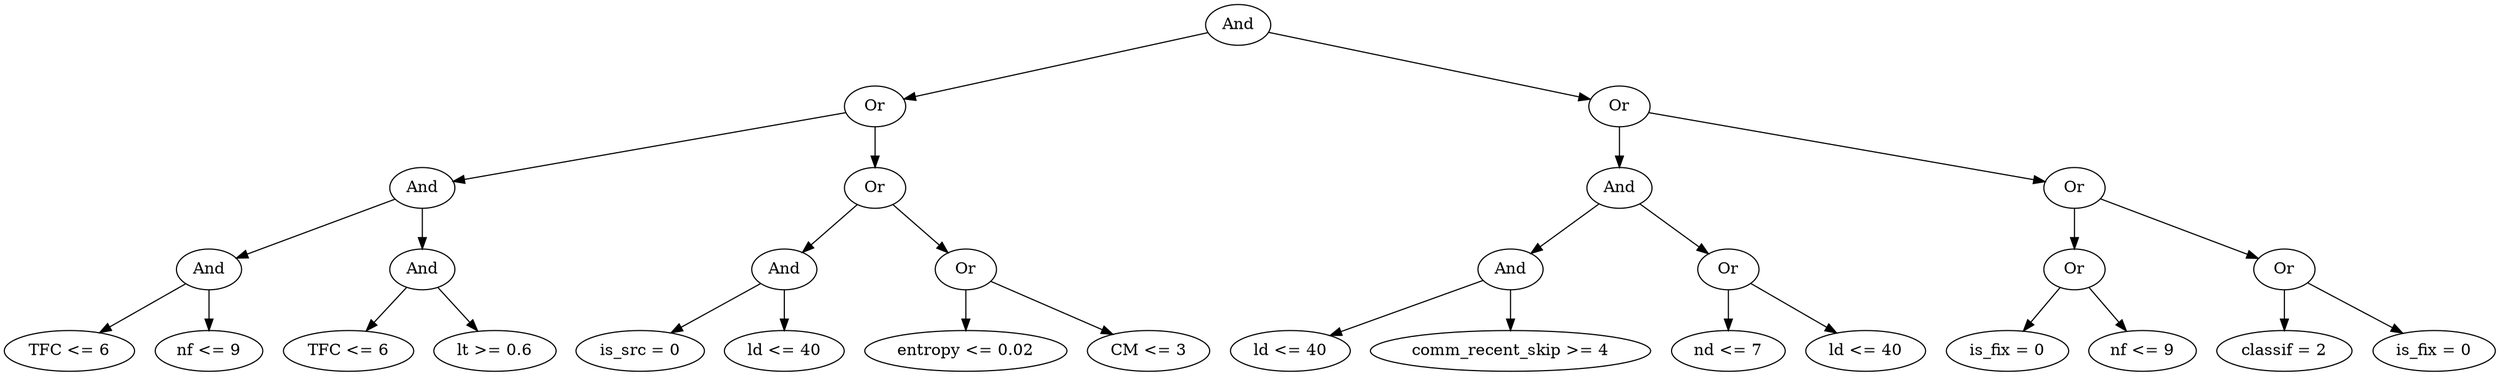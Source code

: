 digraph G {
	graph [bb="0,0,1837.6,324",
		dpi=78
	];
	node [label="\N"];
	1	 [height=0.5,
		label=And,
		pos="916.1,306",
		width=0.75];
	2	 [height=0.5,
		label=Or,
		pos="645.1,234",
		width=0.75];
	1 -> 2	 [pos="e,670.04,241.44 891.09,298.54 842.48,285.99 735.2,258.27 679.77,243.96"];
	3	 [height=0.5,
		label=Or,
		pos="1187.1,234",
		width=0.75];
	1 -> 3	 [pos="e,1162.1,241.44 941.11,298.54 989.71,285.99 1097,258.27 1152.4,243.96"];
	4	 [height=0.5,
		label=And,
		pos="310.1,162",
		width=0.75];
	2 -> 4	 [pos="e,335.51,168.31 619.64,227.68 560.39,215.3 413.12,184.53 345.3,170.36"];
	5	 [height=0.5,
		label=Or,
		pos="645.1,162",
		width=0.75];
	2 -> 5	 [pos="e,645.1,180.1 645.1,215.7 645.1,207.98 645.1,198.71 645.1,190.11"];
	8	 [height=0.5,
		label=And,
		pos="152.1,90",
		width=0.75];
	4 -> 8	 [pos="e,173.88,100.65 288.13,151.27 260.89,139.2 214.28,118.55 183.33,104.84"];
	9	 [height=0.5,
		label=And,
		pos="310.1,90",
		width=0.75];
	4 -> 9	 [pos="e,310.1,108.1 310.1,143.7 310.1,135.98 310.1,126.71 310.1,118.11"];
	16	 [height=0.5,
		label="TFC <= 6",
		pos="48.096,18",
		width=1.336];
	8 -> 16	 [pos="e,70.508,34.085 133.5,76.485 118.34,66.279 96.604,51.65 78.855,39.703"];
	17	 [height=0.5,
		label="nf <= 9",
		pos="152.1,18",
		width=1.0652];
	8 -> 17	 [pos="e,152.1,36.104 152.1,71.697 152.1,63.983 152.1,54.712 152.1,46.112"];
	18	 [height=0.5,
		label="TFC <= 6",
		pos="256.1,18",
		width=1.336];
	9 -> 18	 [pos="e,268.8,35.467 298.11,73.465 291.31,64.654 282.66,53.43 274.97,43.463"];
	19	 [height=0.5,
		label="lt >= 0.6",
		pos="364.1,18",
		width=1.1735];
	9 -> 19	 [pos="e,351.39,35.467 322.08,73.465 328.88,64.654 337.54,53.43 345.22,43.463"];
	10	 [height=0.5,
		label=And,
		pos="580.1,90",
		width=0.75];
	5 -> 10	 [pos="e,593.86,105.82 631.31,146.15 622.43,136.6 610.73,123.99 600.76,113.25"];
	11	 [height=0.5,
		label=Or,
		pos="710.1,90",
		width=0.75];
	5 -> 11	 [pos="e,696.33,105.82 658.88,146.15 667.76,136.6 679.46,123.99 689.44,113.25"];
	20	 [height=0.5,
		label="is_src = 0",
		pos="472.1,18",
		width=1.3179];
	10 -> 20	 [pos="e,495.2,33.974 561.28,76.807 545.42,66.527 522.39,51.598 503.7,39.486"];
	21	 [height=0.5,
		label="ld <= 40",
		pos="580.1,18",
		width=1.1735];
	10 -> 21	 [pos="e,580.1,36.104 580.1,71.697 580.1,63.983 580.1,54.712 580.1,46.112"];
	22	 [height=0.5,
		label="entropy <= 0.02",
		pos="710.1,18",
		width=1.9318];
	11 -> 22	 [pos="e,710.1,36.104 710.1,71.697 710.1,63.983 710.1,54.712 710.1,46.112"];
	23	 [height=0.5,
		label="CM <= 3",
		pos="842.1,18",
		width=1.2457];
	11 -> 23	 [pos="e,816.17,32.746 730.72,78.063 751.17,67.22 782.87,50.406 807.24,37.486"];
	6	 [height=0.5,
		label=And,
		pos="1187.1,162",
		width=0.75];
	3 -> 6	 [pos="e,1187.1,180.1 1187.1,215.7 1187.1,207.98 1187.1,198.71 1187.1,190.11"];
	7	 [height=0.5,
		label=Or,
		pos="1525.1,162",
		width=0.75];
	3 -> 7	 [pos="e,1499.4,168.32 1212.5,227.74 1272.1,215.4 1420.9,184.57 1489.5,170.37"];
	12	 [height=0.5,
		label=And,
		pos="1108.1,90",
		width=0.75];
	6 -> 12	 [pos="e,1123.7,104.8 1171.5,147.17 1160,137.01 1144.2,123.03 1131.3,111.56"];
	13	 [height=0.5,
		label=Or,
		pos="1267.1,90",
		width=0.75];
	6 -> 13	 [pos="e,1251.3,104.8 1202.9,147.17 1214.5,137.01 1230.5,123.03 1243.6,111.56"];
	24	 [height=0.5,
		label="ld <= 40",
		pos="947.1,18",
		width=1.1735];
	12 -> 24	 [pos="e,975.66,31.417 1086,79.414 1060.1,68.114 1016.4,49.146 984.99,35.475"];
	25	 [height=0.5,
		label="comm_recent_skip >= 4",
		pos="1108.1,18",
		width=2.7984];
	12 -> 25	 [pos="e,1108.1,36.104 1108.1,71.697 1108.1,63.983 1108.1,54.712 1108.1,46.112"];
	26	 [height=0.5,
		label="nd <= 7",
		pos="1267.1,18",
		width=1.1193];
	13 -> 26	 [pos="e,1267.1,36.104 1267.1,71.697 1267.1,63.983 1267.1,54.712 1267.1,46.112"];
	27	 [height=0.5,
		label="ld <= 40",
		pos="1368.1,18",
		width=1.1735];
	13 -> 27	 [pos="e,1346.7,33.834 1285.2,76.485 1299.8,66.305 1320.9,51.723 1338.1,39.794"];
	14	 [height=0.5,
		label=Or,
		pos="1525.1,90",
		width=0.75];
	7 -> 14	 [pos="e,1525.1,108.1 1525.1,143.7 1525.1,135.98 1525.1,126.71 1525.1,118.11"];
	15	 [height=0.5,
		label=Or,
		pos="1680.1,90",
		width=0.75];
	7 -> 15	 [pos="e,1658.3,100.83 1547,151.12 1573.6,139.08 1618.8,118.66 1649.1,105.01"];
	28	 [height=0.5,
		label="is_fix = 0",
		pos="1474.1,18",
		width=1.2638];
	14 -> 28	 [pos="e,1486.1,35.467 1513.8,73.465 1507.4,64.742 1499.3,53.654 1492.1,43.762"];
	29	 [height=0.5,
		label="nf <= 9",
		pos="1576.1,18",
		width=1.0652];
	14 -> 29	 [pos="e,1564.1,35.467 1536.4,73.465 1542.8,64.742 1550.8,53.654 1558.1,43.762"];
	30	 [height=0.5,
		label="classif = 2",
		pos="1680.1,18",
		width=1.336];
	15 -> 30	 [pos="e,1680.1,36.104 1680.1,71.697 1680.1,63.983 1680.1,54.712 1680.1,46.112"];
	31	 [height=0.5,
		label="is_fix = 0",
		pos="1792.1,18",
		width=1.2638];
	15 -> 31	 [pos="e,1768.7,33.608 1699.1,77.125 1715.8,66.707 1740.4,51.34 1760.1,39.024"];
}
